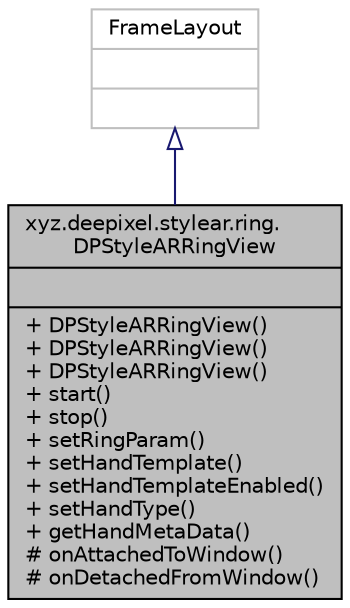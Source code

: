 digraph "xyz.deepixel.stylear.ring.DPStyleARRingView"
{
  edge [fontname="Helvetica",fontsize="10",labelfontname="Helvetica",labelfontsize="10"];
  node [fontname="Helvetica",fontsize="10",shape=record];
  Node0 [label="{xyz.deepixel.stylear.ring.\lDPStyleARRingView\n||+ DPStyleARRingView()\l+ DPStyleARRingView()\l+ DPStyleARRingView()\l+ start()\l+ stop()\l+ setRingParam()\l+ setHandTemplate()\l+ setHandTemplateEnabled()\l+ setHandType()\l+ getHandMetaData()\l# onAttachedToWindow()\l# onDetachedFromWindow()\l}",height=0.2,width=0.4,color="black", fillcolor="grey75", style="filled", fontcolor="black"];
  Node1 -> Node0 [dir="back",color="midnightblue",fontsize="10",style="solid",arrowtail="onormal",fontname="Helvetica"];
  Node1 [label="{FrameLayout\n||}",height=0.2,width=0.4,color="grey75", fillcolor="white", style="filled"];
}
